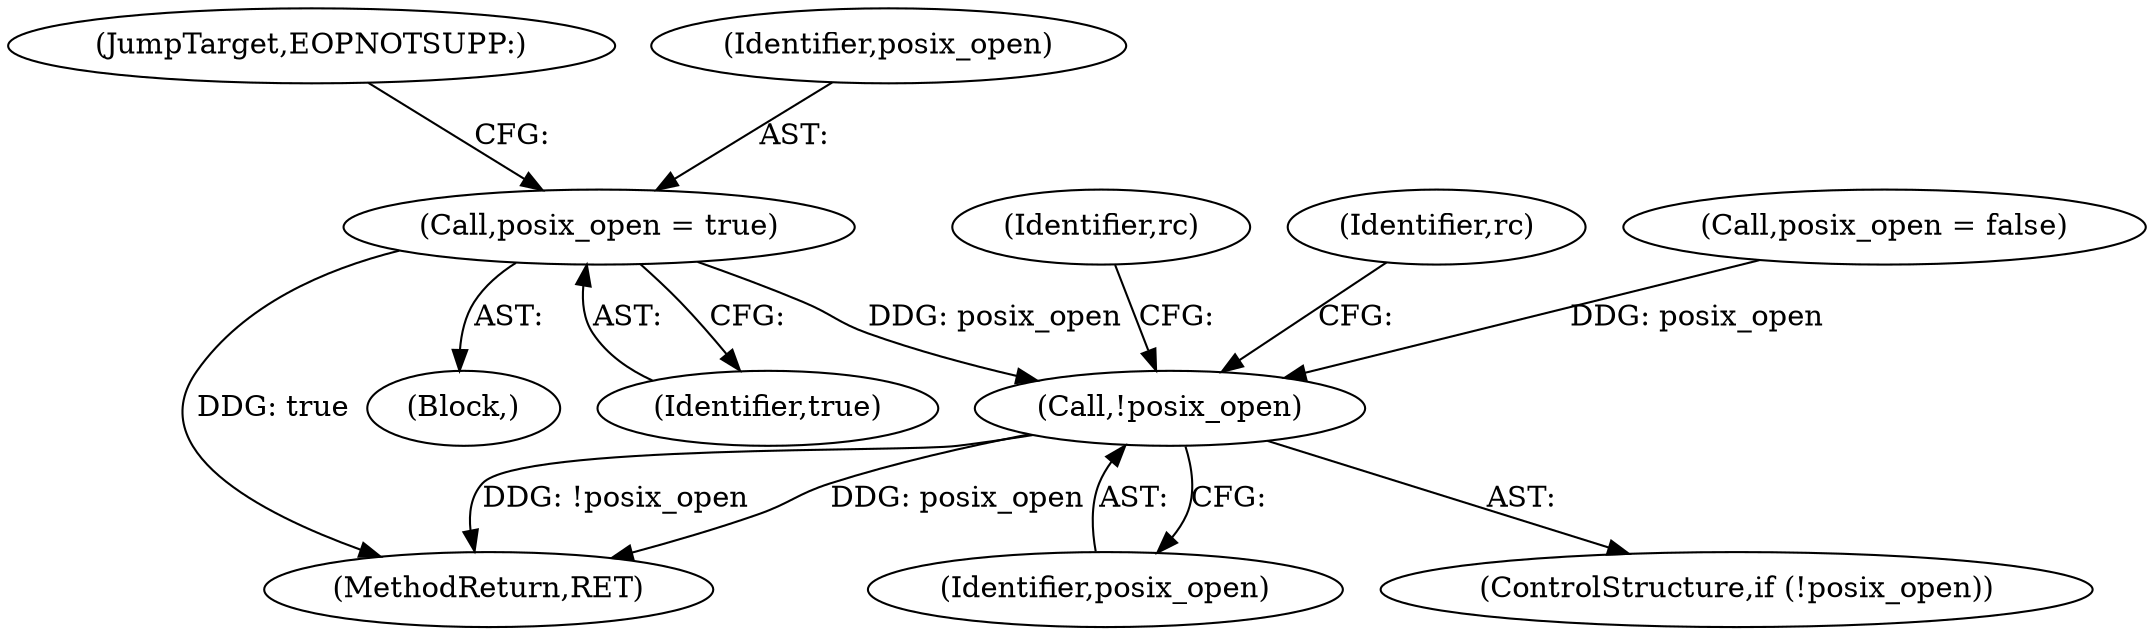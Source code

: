 digraph "0_linux_88d7d4e4a439f32acc56a6d860e415ee71d3df08@API" {
"1000366" [label="(Call,posix_open = true)"];
"1000378" [label="(Call,!posix_open)"];
"1000369" [label="(JumpTarget,EOPNOTSUPP:)"];
"1000379" [label="(Identifier,posix_open)"];
"1000366" [label="(Call,posix_open = true)"];
"1000501" [label="(MethodReturn,RET)"];
"1000381" [label="(Identifier,rc)"];
"1000377" [label="(ControlStructure,if (!posix_open))"];
"1000378" [label="(Call,!posix_open)"];
"1000368" [label="(Identifier,true)"];
"1000367" [label="(Identifier,posix_open)"];
"1000406" [label="(Identifier,rc)"];
"1000133" [label="(Call,posix_open = false)"];
"1000349" [label="(Block,)"];
"1000366" -> "1000349"  [label="AST: "];
"1000366" -> "1000368"  [label="CFG: "];
"1000367" -> "1000366"  [label="AST: "];
"1000368" -> "1000366"  [label="AST: "];
"1000369" -> "1000366"  [label="CFG: "];
"1000366" -> "1000501"  [label="DDG: true"];
"1000366" -> "1000378"  [label="DDG: posix_open"];
"1000378" -> "1000377"  [label="AST: "];
"1000378" -> "1000379"  [label="CFG: "];
"1000379" -> "1000378"  [label="AST: "];
"1000381" -> "1000378"  [label="CFG: "];
"1000406" -> "1000378"  [label="CFG: "];
"1000378" -> "1000501"  [label="DDG: posix_open"];
"1000378" -> "1000501"  [label="DDG: !posix_open"];
"1000133" -> "1000378"  [label="DDG: posix_open"];
}
